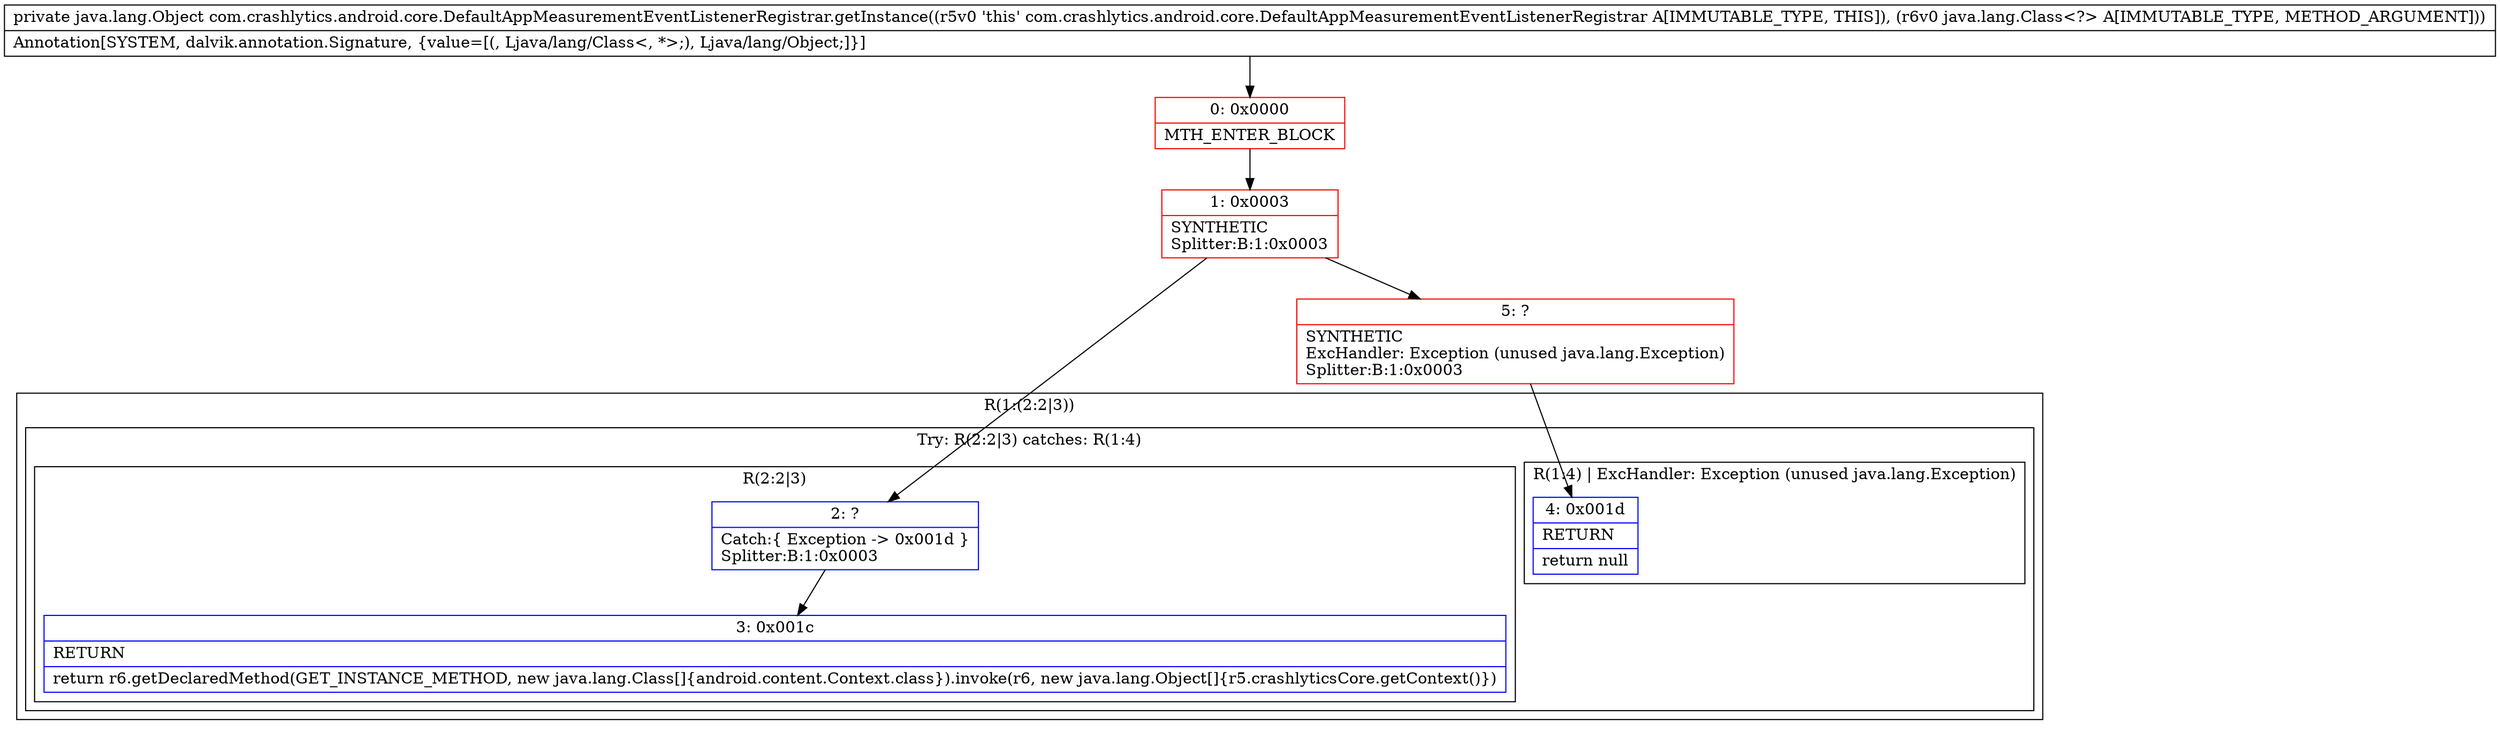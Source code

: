 digraph "CFG forcom.crashlytics.android.core.DefaultAppMeasurementEventListenerRegistrar.getInstance(Ljava\/lang\/Class;)Ljava\/lang\/Object;" {
subgraph cluster_Region_284818943 {
label = "R(1:(2:2|3))";
node [shape=record,color=blue];
subgraph cluster_TryCatchRegion_557525578 {
label = "Try: R(2:2|3) catches: R(1:4)";
node [shape=record,color=blue];
subgraph cluster_Region_1662754065 {
label = "R(2:2|3)";
node [shape=record,color=blue];
Node_2 [shape=record,label="{2\:\ ?|Catch:\{ Exception \-\> 0x001d \}\lSplitter:B:1:0x0003\l}"];
Node_3 [shape=record,label="{3\:\ 0x001c|RETURN\l|return r6.getDeclaredMethod(GET_INSTANCE_METHOD, new java.lang.Class[]\{android.content.Context.class\}).invoke(r6, new java.lang.Object[]\{r5.crashlyticsCore.getContext()\})\l}"];
}
subgraph cluster_Region_1808303777 {
label = "R(1:4) | ExcHandler: Exception (unused java.lang.Exception)\l";
node [shape=record,color=blue];
Node_4 [shape=record,label="{4\:\ 0x001d|RETURN\l|return null\l}"];
}
}
}
subgraph cluster_Region_1808303777 {
label = "R(1:4) | ExcHandler: Exception (unused java.lang.Exception)\l";
node [shape=record,color=blue];
Node_4 [shape=record,label="{4\:\ 0x001d|RETURN\l|return null\l}"];
}
Node_0 [shape=record,color=red,label="{0\:\ 0x0000|MTH_ENTER_BLOCK\l}"];
Node_1 [shape=record,color=red,label="{1\:\ 0x0003|SYNTHETIC\lSplitter:B:1:0x0003\l}"];
Node_5 [shape=record,color=red,label="{5\:\ ?|SYNTHETIC\lExcHandler: Exception (unused java.lang.Exception)\lSplitter:B:1:0x0003\l}"];
MethodNode[shape=record,label="{private java.lang.Object com.crashlytics.android.core.DefaultAppMeasurementEventListenerRegistrar.getInstance((r5v0 'this' com.crashlytics.android.core.DefaultAppMeasurementEventListenerRegistrar A[IMMUTABLE_TYPE, THIS]), (r6v0 java.lang.Class\<?\> A[IMMUTABLE_TYPE, METHOD_ARGUMENT]))  | Annotation[SYSTEM, dalvik.annotation.Signature, \{value=[(, Ljava\/lang\/Class\<, *\>;), Ljava\/lang\/Object;]\}]\l}"];
MethodNode -> Node_0;
Node_2 -> Node_3;
Node_0 -> Node_1;
Node_1 -> Node_2;
Node_1 -> Node_5;
Node_5 -> Node_4;
}

